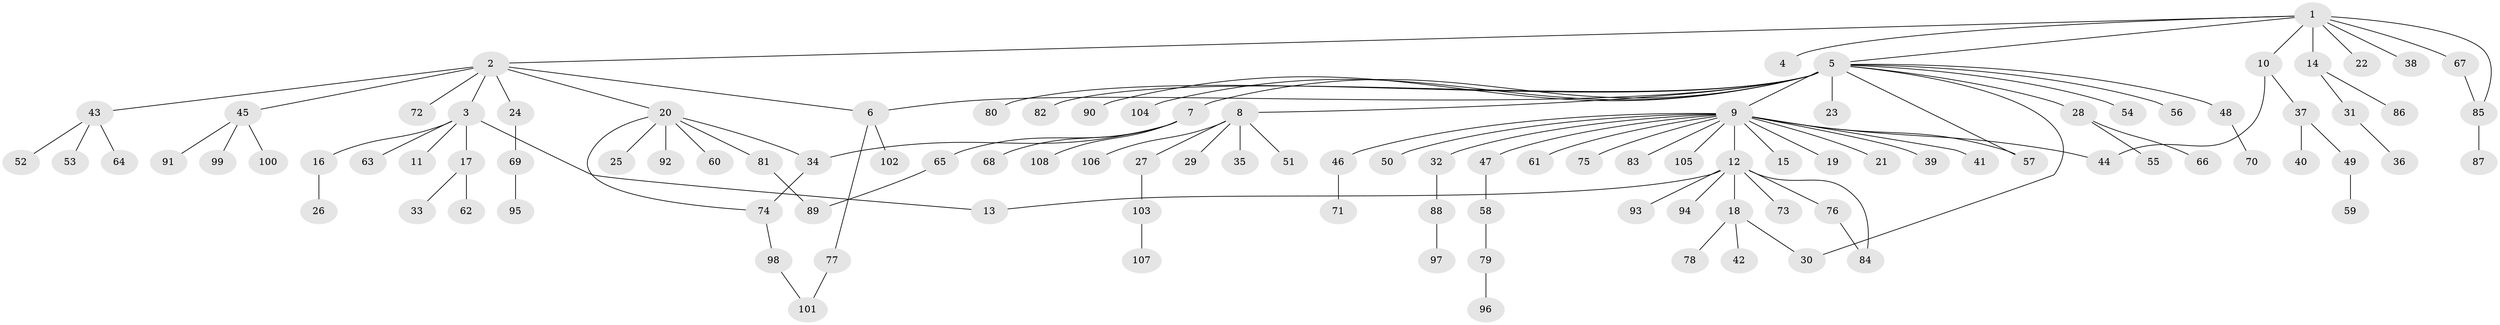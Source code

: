 // Generated by graph-tools (version 1.1) at 2025/47/03/09/25 04:47:27]
// undirected, 108 vertices, 118 edges
graph export_dot {
graph [start="1"]
  node [color=gray90,style=filled];
  1;
  2;
  3;
  4;
  5;
  6;
  7;
  8;
  9;
  10;
  11;
  12;
  13;
  14;
  15;
  16;
  17;
  18;
  19;
  20;
  21;
  22;
  23;
  24;
  25;
  26;
  27;
  28;
  29;
  30;
  31;
  32;
  33;
  34;
  35;
  36;
  37;
  38;
  39;
  40;
  41;
  42;
  43;
  44;
  45;
  46;
  47;
  48;
  49;
  50;
  51;
  52;
  53;
  54;
  55;
  56;
  57;
  58;
  59;
  60;
  61;
  62;
  63;
  64;
  65;
  66;
  67;
  68;
  69;
  70;
  71;
  72;
  73;
  74;
  75;
  76;
  77;
  78;
  79;
  80;
  81;
  82;
  83;
  84;
  85;
  86;
  87;
  88;
  89;
  90;
  91;
  92;
  93;
  94;
  95;
  96;
  97;
  98;
  99;
  100;
  101;
  102;
  103;
  104;
  105;
  106;
  107;
  108;
  1 -- 2;
  1 -- 4;
  1 -- 5;
  1 -- 10;
  1 -- 14;
  1 -- 22;
  1 -- 38;
  1 -- 67;
  1 -- 85;
  2 -- 3;
  2 -- 6;
  2 -- 20;
  2 -- 24;
  2 -- 43;
  2 -- 45;
  2 -- 72;
  3 -- 11;
  3 -- 13;
  3 -- 16;
  3 -- 17;
  3 -- 63;
  5 -- 6;
  5 -- 7;
  5 -- 8;
  5 -- 9;
  5 -- 23;
  5 -- 28;
  5 -- 30;
  5 -- 48;
  5 -- 54;
  5 -- 56;
  5 -- 57;
  5 -- 80;
  5 -- 82;
  5 -- 90;
  5 -- 104;
  6 -- 77;
  6 -- 102;
  7 -- 34;
  7 -- 65;
  7 -- 68;
  7 -- 108;
  8 -- 27;
  8 -- 29;
  8 -- 35;
  8 -- 51;
  8 -- 106;
  9 -- 12;
  9 -- 15;
  9 -- 19;
  9 -- 21;
  9 -- 32;
  9 -- 39;
  9 -- 41;
  9 -- 44;
  9 -- 46;
  9 -- 47;
  9 -- 50;
  9 -- 57;
  9 -- 61;
  9 -- 75;
  9 -- 83;
  9 -- 105;
  10 -- 37;
  10 -- 44;
  12 -- 13;
  12 -- 18;
  12 -- 73;
  12 -- 76;
  12 -- 84;
  12 -- 93;
  12 -- 94;
  14 -- 31;
  14 -- 86;
  16 -- 26;
  17 -- 33;
  17 -- 62;
  18 -- 30;
  18 -- 42;
  18 -- 78;
  20 -- 25;
  20 -- 34;
  20 -- 60;
  20 -- 74;
  20 -- 81;
  20 -- 92;
  24 -- 69;
  27 -- 103;
  28 -- 55;
  28 -- 66;
  31 -- 36;
  32 -- 88;
  34 -- 74;
  37 -- 40;
  37 -- 49;
  43 -- 52;
  43 -- 53;
  43 -- 64;
  45 -- 91;
  45 -- 99;
  45 -- 100;
  46 -- 71;
  47 -- 58;
  48 -- 70;
  49 -- 59;
  58 -- 79;
  65 -- 89;
  67 -- 85;
  69 -- 95;
  74 -- 98;
  76 -- 84;
  77 -- 101;
  79 -- 96;
  81 -- 89;
  85 -- 87;
  88 -- 97;
  98 -- 101;
  103 -- 107;
}
